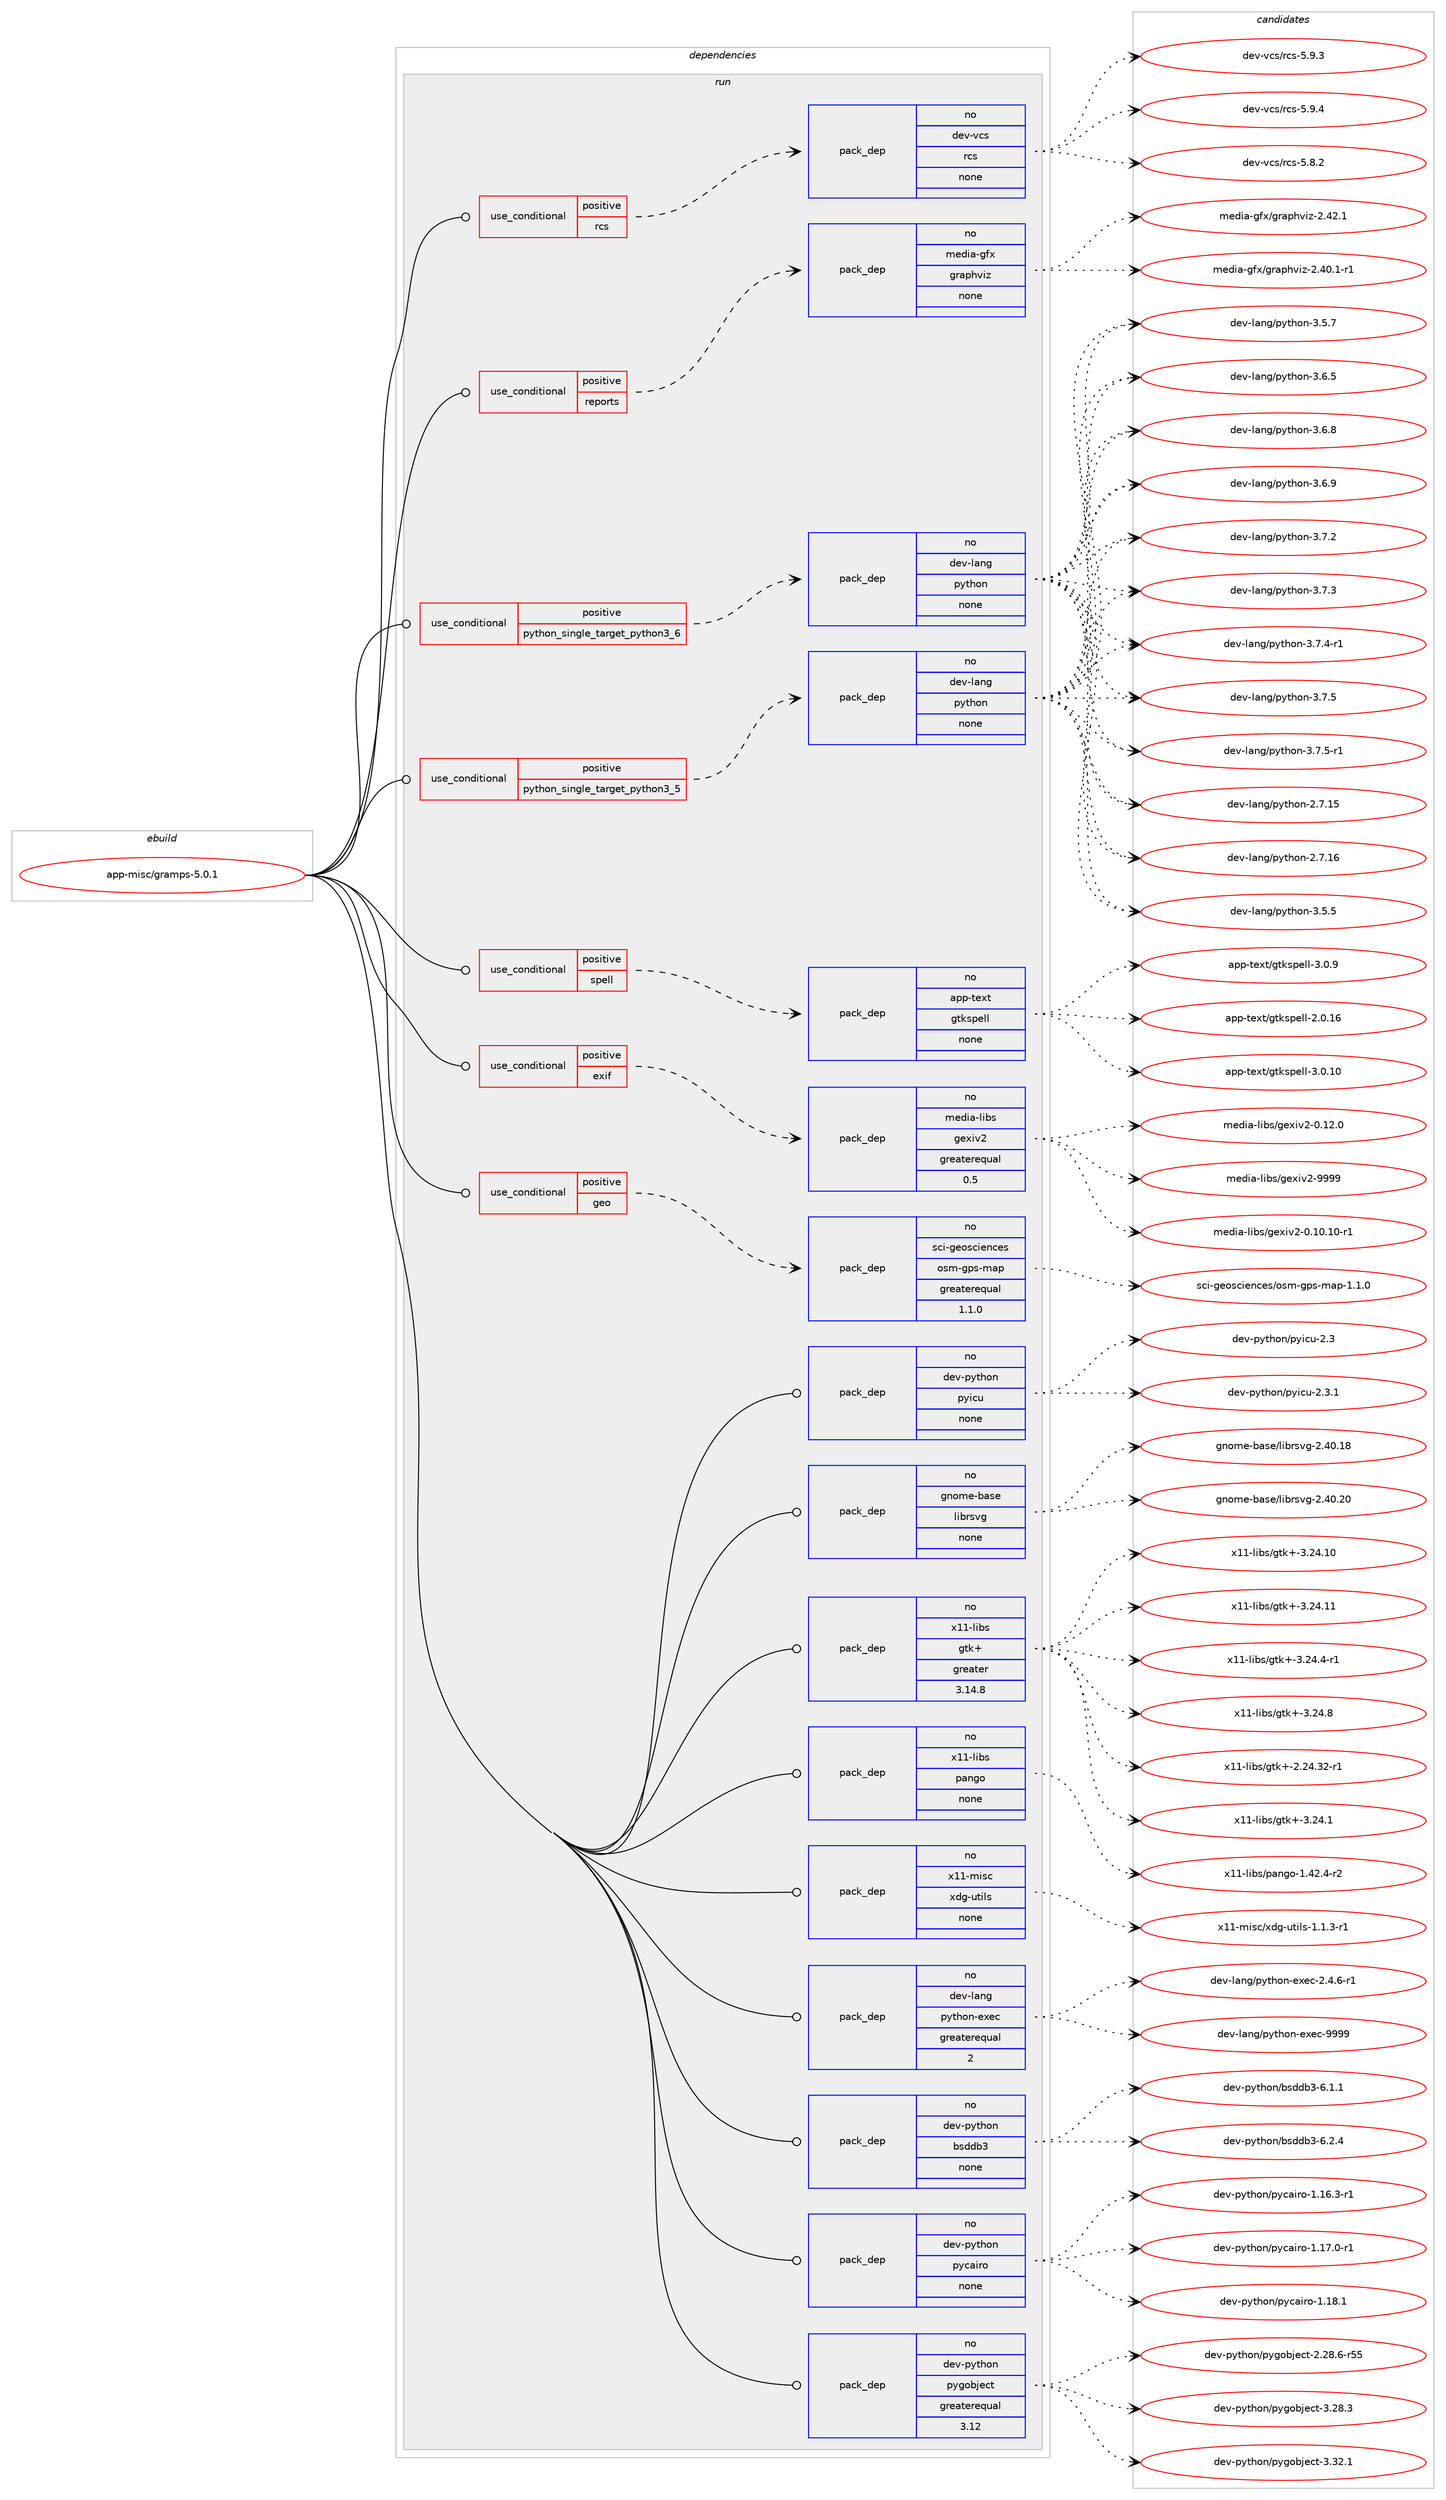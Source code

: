 digraph prolog {

# *************
# Graph options
# *************

newrank=true;
concentrate=true;
compound=true;
graph [rankdir=LR,fontname=Helvetica,fontsize=10,ranksep=1.5];#, ranksep=2.5, nodesep=0.2];
edge  [arrowhead=vee];
node  [fontname=Helvetica,fontsize=10];

# **********
# The ebuild
# **********

subgraph cluster_leftcol {
color=gray;
rank=same;
label=<<i>ebuild</i>>;
id [label="app-misc/gramps-5.0.1", color=red, width=4, href="../app-misc/gramps-5.0.1.svg"];
}

# ****************
# The dependencies
# ****************

subgraph cluster_midcol {
color=gray;
label=<<i>dependencies</i>>;
subgraph cluster_compile {
fillcolor="#eeeeee";
style=filled;
label=<<i>compile</i>>;
}
subgraph cluster_compileandrun {
fillcolor="#eeeeee";
style=filled;
label=<<i>compile and run</i>>;
}
subgraph cluster_run {
fillcolor="#eeeeee";
style=filled;
label=<<i>run</i>>;
subgraph cond119060 {
dependency498668 [label=<<TABLE BORDER="0" CELLBORDER="1" CELLSPACING="0" CELLPADDING="4"><TR><TD ROWSPAN="3" CELLPADDING="10">use_conditional</TD></TR><TR><TD>positive</TD></TR><TR><TD>exif</TD></TR></TABLE>>, shape=none, color=red];
subgraph pack370605 {
dependency498669 [label=<<TABLE BORDER="0" CELLBORDER="1" CELLSPACING="0" CELLPADDING="4" WIDTH="220"><TR><TD ROWSPAN="6" CELLPADDING="30">pack_dep</TD></TR><TR><TD WIDTH="110">no</TD></TR><TR><TD>media-libs</TD></TR><TR><TD>gexiv2</TD></TR><TR><TD>greaterequal</TD></TR><TR><TD>0.5</TD></TR></TABLE>>, shape=none, color=blue];
}
dependency498668:e -> dependency498669:w [weight=20,style="dashed",arrowhead="vee"];
}
id:e -> dependency498668:w [weight=20,style="solid",arrowhead="odot"];
subgraph cond119061 {
dependency498670 [label=<<TABLE BORDER="0" CELLBORDER="1" CELLSPACING="0" CELLPADDING="4"><TR><TD ROWSPAN="3" CELLPADDING="10">use_conditional</TD></TR><TR><TD>positive</TD></TR><TR><TD>geo</TD></TR></TABLE>>, shape=none, color=red];
subgraph pack370606 {
dependency498671 [label=<<TABLE BORDER="0" CELLBORDER="1" CELLSPACING="0" CELLPADDING="4" WIDTH="220"><TR><TD ROWSPAN="6" CELLPADDING="30">pack_dep</TD></TR><TR><TD WIDTH="110">no</TD></TR><TR><TD>sci-geosciences</TD></TR><TR><TD>osm-gps-map</TD></TR><TR><TD>greaterequal</TD></TR><TR><TD>1.1.0</TD></TR></TABLE>>, shape=none, color=blue];
}
dependency498670:e -> dependency498671:w [weight=20,style="dashed",arrowhead="vee"];
}
id:e -> dependency498670:w [weight=20,style="solid",arrowhead="odot"];
subgraph cond119062 {
dependency498672 [label=<<TABLE BORDER="0" CELLBORDER="1" CELLSPACING="0" CELLPADDING="4"><TR><TD ROWSPAN="3" CELLPADDING="10">use_conditional</TD></TR><TR><TD>positive</TD></TR><TR><TD>python_single_target_python3_5</TD></TR></TABLE>>, shape=none, color=red];
subgraph pack370607 {
dependency498673 [label=<<TABLE BORDER="0" CELLBORDER="1" CELLSPACING="0" CELLPADDING="4" WIDTH="220"><TR><TD ROWSPAN="6" CELLPADDING="30">pack_dep</TD></TR><TR><TD WIDTH="110">no</TD></TR><TR><TD>dev-lang</TD></TR><TR><TD>python</TD></TR><TR><TD>none</TD></TR><TR><TD></TD></TR></TABLE>>, shape=none, color=blue];
}
dependency498672:e -> dependency498673:w [weight=20,style="dashed",arrowhead="vee"];
}
id:e -> dependency498672:w [weight=20,style="solid",arrowhead="odot"];
subgraph cond119063 {
dependency498674 [label=<<TABLE BORDER="0" CELLBORDER="1" CELLSPACING="0" CELLPADDING="4"><TR><TD ROWSPAN="3" CELLPADDING="10">use_conditional</TD></TR><TR><TD>positive</TD></TR><TR><TD>python_single_target_python3_6</TD></TR></TABLE>>, shape=none, color=red];
subgraph pack370608 {
dependency498675 [label=<<TABLE BORDER="0" CELLBORDER="1" CELLSPACING="0" CELLPADDING="4" WIDTH="220"><TR><TD ROWSPAN="6" CELLPADDING="30">pack_dep</TD></TR><TR><TD WIDTH="110">no</TD></TR><TR><TD>dev-lang</TD></TR><TR><TD>python</TD></TR><TR><TD>none</TD></TR><TR><TD></TD></TR></TABLE>>, shape=none, color=blue];
}
dependency498674:e -> dependency498675:w [weight=20,style="dashed",arrowhead="vee"];
}
id:e -> dependency498674:w [weight=20,style="solid",arrowhead="odot"];
subgraph cond119064 {
dependency498676 [label=<<TABLE BORDER="0" CELLBORDER="1" CELLSPACING="0" CELLPADDING="4"><TR><TD ROWSPAN="3" CELLPADDING="10">use_conditional</TD></TR><TR><TD>positive</TD></TR><TR><TD>rcs</TD></TR></TABLE>>, shape=none, color=red];
subgraph pack370609 {
dependency498677 [label=<<TABLE BORDER="0" CELLBORDER="1" CELLSPACING="0" CELLPADDING="4" WIDTH="220"><TR><TD ROWSPAN="6" CELLPADDING="30">pack_dep</TD></TR><TR><TD WIDTH="110">no</TD></TR><TR><TD>dev-vcs</TD></TR><TR><TD>rcs</TD></TR><TR><TD>none</TD></TR><TR><TD></TD></TR></TABLE>>, shape=none, color=blue];
}
dependency498676:e -> dependency498677:w [weight=20,style="dashed",arrowhead="vee"];
}
id:e -> dependency498676:w [weight=20,style="solid",arrowhead="odot"];
subgraph cond119065 {
dependency498678 [label=<<TABLE BORDER="0" CELLBORDER="1" CELLSPACING="0" CELLPADDING="4"><TR><TD ROWSPAN="3" CELLPADDING="10">use_conditional</TD></TR><TR><TD>positive</TD></TR><TR><TD>reports</TD></TR></TABLE>>, shape=none, color=red];
subgraph pack370610 {
dependency498679 [label=<<TABLE BORDER="0" CELLBORDER="1" CELLSPACING="0" CELLPADDING="4" WIDTH="220"><TR><TD ROWSPAN="6" CELLPADDING="30">pack_dep</TD></TR><TR><TD WIDTH="110">no</TD></TR><TR><TD>media-gfx</TD></TR><TR><TD>graphviz</TD></TR><TR><TD>none</TD></TR><TR><TD></TD></TR></TABLE>>, shape=none, color=blue];
}
dependency498678:e -> dependency498679:w [weight=20,style="dashed",arrowhead="vee"];
}
id:e -> dependency498678:w [weight=20,style="solid",arrowhead="odot"];
subgraph cond119066 {
dependency498680 [label=<<TABLE BORDER="0" CELLBORDER="1" CELLSPACING="0" CELLPADDING="4"><TR><TD ROWSPAN="3" CELLPADDING="10">use_conditional</TD></TR><TR><TD>positive</TD></TR><TR><TD>spell</TD></TR></TABLE>>, shape=none, color=red];
subgraph pack370611 {
dependency498681 [label=<<TABLE BORDER="0" CELLBORDER="1" CELLSPACING="0" CELLPADDING="4" WIDTH="220"><TR><TD ROWSPAN="6" CELLPADDING="30">pack_dep</TD></TR><TR><TD WIDTH="110">no</TD></TR><TR><TD>app-text</TD></TR><TR><TD>gtkspell</TD></TR><TR><TD>none</TD></TR><TR><TD></TD></TR></TABLE>>, shape=none, color=blue];
}
dependency498680:e -> dependency498681:w [weight=20,style="dashed",arrowhead="vee"];
}
id:e -> dependency498680:w [weight=20,style="solid",arrowhead="odot"];
subgraph pack370612 {
dependency498682 [label=<<TABLE BORDER="0" CELLBORDER="1" CELLSPACING="0" CELLPADDING="4" WIDTH="220"><TR><TD ROWSPAN="6" CELLPADDING="30">pack_dep</TD></TR><TR><TD WIDTH="110">no</TD></TR><TR><TD>dev-lang</TD></TR><TR><TD>python-exec</TD></TR><TR><TD>greaterequal</TD></TR><TR><TD>2</TD></TR></TABLE>>, shape=none, color=blue];
}
id:e -> dependency498682:w [weight=20,style="solid",arrowhead="odot"];
subgraph pack370613 {
dependency498683 [label=<<TABLE BORDER="0" CELLBORDER="1" CELLSPACING="0" CELLPADDING="4" WIDTH="220"><TR><TD ROWSPAN="6" CELLPADDING="30">pack_dep</TD></TR><TR><TD WIDTH="110">no</TD></TR><TR><TD>dev-python</TD></TR><TR><TD>bsddb3</TD></TR><TR><TD>none</TD></TR><TR><TD></TD></TR></TABLE>>, shape=none, color=blue];
}
id:e -> dependency498683:w [weight=20,style="solid",arrowhead="odot"];
subgraph pack370614 {
dependency498684 [label=<<TABLE BORDER="0" CELLBORDER="1" CELLSPACING="0" CELLPADDING="4" WIDTH="220"><TR><TD ROWSPAN="6" CELLPADDING="30">pack_dep</TD></TR><TR><TD WIDTH="110">no</TD></TR><TR><TD>dev-python</TD></TR><TR><TD>pycairo</TD></TR><TR><TD>none</TD></TR><TR><TD></TD></TR></TABLE>>, shape=none, color=blue];
}
id:e -> dependency498684:w [weight=20,style="solid",arrowhead="odot"];
subgraph pack370615 {
dependency498685 [label=<<TABLE BORDER="0" CELLBORDER="1" CELLSPACING="0" CELLPADDING="4" WIDTH="220"><TR><TD ROWSPAN="6" CELLPADDING="30">pack_dep</TD></TR><TR><TD WIDTH="110">no</TD></TR><TR><TD>dev-python</TD></TR><TR><TD>pygobject</TD></TR><TR><TD>greaterequal</TD></TR><TR><TD>3.12</TD></TR></TABLE>>, shape=none, color=blue];
}
id:e -> dependency498685:w [weight=20,style="solid",arrowhead="odot"];
subgraph pack370616 {
dependency498686 [label=<<TABLE BORDER="0" CELLBORDER="1" CELLSPACING="0" CELLPADDING="4" WIDTH="220"><TR><TD ROWSPAN="6" CELLPADDING="30">pack_dep</TD></TR><TR><TD WIDTH="110">no</TD></TR><TR><TD>dev-python</TD></TR><TR><TD>pyicu</TD></TR><TR><TD>none</TD></TR><TR><TD></TD></TR></TABLE>>, shape=none, color=blue];
}
id:e -> dependency498686:w [weight=20,style="solid",arrowhead="odot"];
subgraph pack370617 {
dependency498687 [label=<<TABLE BORDER="0" CELLBORDER="1" CELLSPACING="0" CELLPADDING="4" WIDTH="220"><TR><TD ROWSPAN="6" CELLPADDING="30">pack_dep</TD></TR><TR><TD WIDTH="110">no</TD></TR><TR><TD>gnome-base</TD></TR><TR><TD>librsvg</TD></TR><TR><TD>none</TD></TR><TR><TD></TD></TR></TABLE>>, shape=none, color=blue];
}
id:e -> dependency498687:w [weight=20,style="solid",arrowhead="odot"];
subgraph pack370618 {
dependency498688 [label=<<TABLE BORDER="0" CELLBORDER="1" CELLSPACING="0" CELLPADDING="4" WIDTH="220"><TR><TD ROWSPAN="6" CELLPADDING="30">pack_dep</TD></TR><TR><TD WIDTH="110">no</TD></TR><TR><TD>x11-libs</TD></TR><TR><TD>gtk+</TD></TR><TR><TD>greater</TD></TR><TR><TD>3.14.8</TD></TR></TABLE>>, shape=none, color=blue];
}
id:e -> dependency498688:w [weight=20,style="solid",arrowhead="odot"];
subgraph pack370619 {
dependency498689 [label=<<TABLE BORDER="0" CELLBORDER="1" CELLSPACING="0" CELLPADDING="4" WIDTH="220"><TR><TD ROWSPAN="6" CELLPADDING="30">pack_dep</TD></TR><TR><TD WIDTH="110">no</TD></TR><TR><TD>x11-libs</TD></TR><TR><TD>pango</TD></TR><TR><TD>none</TD></TR><TR><TD></TD></TR></TABLE>>, shape=none, color=blue];
}
id:e -> dependency498689:w [weight=20,style="solid",arrowhead="odot"];
subgraph pack370620 {
dependency498690 [label=<<TABLE BORDER="0" CELLBORDER="1" CELLSPACING="0" CELLPADDING="4" WIDTH="220"><TR><TD ROWSPAN="6" CELLPADDING="30">pack_dep</TD></TR><TR><TD WIDTH="110">no</TD></TR><TR><TD>x11-misc</TD></TR><TR><TD>xdg-utils</TD></TR><TR><TD>none</TD></TR><TR><TD></TD></TR></TABLE>>, shape=none, color=blue];
}
id:e -> dependency498690:w [weight=20,style="solid",arrowhead="odot"];
}
}

# **************
# The candidates
# **************

subgraph cluster_choices {
rank=same;
color=gray;
label=<<i>candidates</i>>;

subgraph choice370605 {
color=black;
nodesep=1;
choice109101100105974510810598115471031011201051185045484649484649484511449 [label="media-libs/gexiv2-0.10.10-r1", color=red, width=4,href="../media-libs/gexiv2-0.10.10-r1.svg"];
choice109101100105974510810598115471031011201051185045484649504648 [label="media-libs/gexiv2-0.12.0", color=red, width=4,href="../media-libs/gexiv2-0.12.0.svg"];
choice10910110010597451081059811547103101120105118504557575757 [label="media-libs/gexiv2-9999", color=red, width=4,href="../media-libs/gexiv2-9999.svg"];
dependency498669:e -> choice109101100105974510810598115471031011201051185045484649484649484511449:w [style=dotted,weight="100"];
dependency498669:e -> choice109101100105974510810598115471031011201051185045484649504648:w [style=dotted,weight="100"];
dependency498669:e -> choice10910110010597451081059811547103101120105118504557575757:w [style=dotted,weight="100"];
}
subgraph choice370606 {
color=black;
nodesep=1;
choice1159910545103101111115991051011109910111547111115109451031121154510997112454946494648 [label="sci-geosciences/osm-gps-map-1.1.0", color=red, width=4,href="../sci-geosciences/osm-gps-map-1.1.0.svg"];
dependency498671:e -> choice1159910545103101111115991051011109910111547111115109451031121154510997112454946494648:w [style=dotted,weight="100"];
}
subgraph choice370607 {
color=black;
nodesep=1;
choice10010111845108971101034711212111610411111045504655464953 [label="dev-lang/python-2.7.15", color=red, width=4,href="../dev-lang/python-2.7.15.svg"];
choice10010111845108971101034711212111610411111045504655464954 [label="dev-lang/python-2.7.16", color=red, width=4,href="../dev-lang/python-2.7.16.svg"];
choice100101118451089711010347112121116104111110455146534653 [label="dev-lang/python-3.5.5", color=red, width=4,href="../dev-lang/python-3.5.5.svg"];
choice100101118451089711010347112121116104111110455146534655 [label="dev-lang/python-3.5.7", color=red, width=4,href="../dev-lang/python-3.5.7.svg"];
choice100101118451089711010347112121116104111110455146544653 [label="dev-lang/python-3.6.5", color=red, width=4,href="../dev-lang/python-3.6.5.svg"];
choice100101118451089711010347112121116104111110455146544656 [label="dev-lang/python-3.6.8", color=red, width=4,href="../dev-lang/python-3.6.8.svg"];
choice100101118451089711010347112121116104111110455146544657 [label="dev-lang/python-3.6.9", color=red, width=4,href="../dev-lang/python-3.6.9.svg"];
choice100101118451089711010347112121116104111110455146554650 [label="dev-lang/python-3.7.2", color=red, width=4,href="../dev-lang/python-3.7.2.svg"];
choice100101118451089711010347112121116104111110455146554651 [label="dev-lang/python-3.7.3", color=red, width=4,href="../dev-lang/python-3.7.3.svg"];
choice1001011184510897110103471121211161041111104551465546524511449 [label="dev-lang/python-3.7.4-r1", color=red, width=4,href="../dev-lang/python-3.7.4-r1.svg"];
choice100101118451089711010347112121116104111110455146554653 [label="dev-lang/python-3.7.5", color=red, width=4,href="../dev-lang/python-3.7.5.svg"];
choice1001011184510897110103471121211161041111104551465546534511449 [label="dev-lang/python-3.7.5-r1", color=red, width=4,href="../dev-lang/python-3.7.5-r1.svg"];
dependency498673:e -> choice10010111845108971101034711212111610411111045504655464953:w [style=dotted,weight="100"];
dependency498673:e -> choice10010111845108971101034711212111610411111045504655464954:w [style=dotted,weight="100"];
dependency498673:e -> choice100101118451089711010347112121116104111110455146534653:w [style=dotted,weight="100"];
dependency498673:e -> choice100101118451089711010347112121116104111110455146534655:w [style=dotted,weight="100"];
dependency498673:e -> choice100101118451089711010347112121116104111110455146544653:w [style=dotted,weight="100"];
dependency498673:e -> choice100101118451089711010347112121116104111110455146544656:w [style=dotted,weight="100"];
dependency498673:e -> choice100101118451089711010347112121116104111110455146544657:w [style=dotted,weight="100"];
dependency498673:e -> choice100101118451089711010347112121116104111110455146554650:w [style=dotted,weight="100"];
dependency498673:e -> choice100101118451089711010347112121116104111110455146554651:w [style=dotted,weight="100"];
dependency498673:e -> choice1001011184510897110103471121211161041111104551465546524511449:w [style=dotted,weight="100"];
dependency498673:e -> choice100101118451089711010347112121116104111110455146554653:w [style=dotted,weight="100"];
dependency498673:e -> choice1001011184510897110103471121211161041111104551465546534511449:w [style=dotted,weight="100"];
}
subgraph choice370608 {
color=black;
nodesep=1;
choice10010111845108971101034711212111610411111045504655464953 [label="dev-lang/python-2.7.15", color=red, width=4,href="../dev-lang/python-2.7.15.svg"];
choice10010111845108971101034711212111610411111045504655464954 [label="dev-lang/python-2.7.16", color=red, width=4,href="../dev-lang/python-2.7.16.svg"];
choice100101118451089711010347112121116104111110455146534653 [label="dev-lang/python-3.5.5", color=red, width=4,href="../dev-lang/python-3.5.5.svg"];
choice100101118451089711010347112121116104111110455146534655 [label="dev-lang/python-3.5.7", color=red, width=4,href="../dev-lang/python-3.5.7.svg"];
choice100101118451089711010347112121116104111110455146544653 [label="dev-lang/python-3.6.5", color=red, width=4,href="../dev-lang/python-3.6.5.svg"];
choice100101118451089711010347112121116104111110455146544656 [label="dev-lang/python-3.6.8", color=red, width=4,href="../dev-lang/python-3.6.8.svg"];
choice100101118451089711010347112121116104111110455146544657 [label="dev-lang/python-3.6.9", color=red, width=4,href="../dev-lang/python-3.6.9.svg"];
choice100101118451089711010347112121116104111110455146554650 [label="dev-lang/python-3.7.2", color=red, width=4,href="../dev-lang/python-3.7.2.svg"];
choice100101118451089711010347112121116104111110455146554651 [label="dev-lang/python-3.7.3", color=red, width=4,href="../dev-lang/python-3.7.3.svg"];
choice1001011184510897110103471121211161041111104551465546524511449 [label="dev-lang/python-3.7.4-r1", color=red, width=4,href="../dev-lang/python-3.7.4-r1.svg"];
choice100101118451089711010347112121116104111110455146554653 [label="dev-lang/python-3.7.5", color=red, width=4,href="../dev-lang/python-3.7.5.svg"];
choice1001011184510897110103471121211161041111104551465546534511449 [label="dev-lang/python-3.7.5-r1", color=red, width=4,href="../dev-lang/python-3.7.5-r1.svg"];
dependency498675:e -> choice10010111845108971101034711212111610411111045504655464953:w [style=dotted,weight="100"];
dependency498675:e -> choice10010111845108971101034711212111610411111045504655464954:w [style=dotted,weight="100"];
dependency498675:e -> choice100101118451089711010347112121116104111110455146534653:w [style=dotted,weight="100"];
dependency498675:e -> choice100101118451089711010347112121116104111110455146534655:w [style=dotted,weight="100"];
dependency498675:e -> choice100101118451089711010347112121116104111110455146544653:w [style=dotted,weight="100"];
dependency498675:e -> choice100101118451089711010347112121116104111110455146544656:w [style=dotted,weight="100"];
dependency498675:e -> choice100101118451089711010347112121116104111110455146544657:w [style=dotted,weight="100"];
dependency498675:e -> choice100101118451089711010347112121116104111110455146554650:w [style=dotted,weight="100"];
dependency498675:e -> choice100101118451089711010347112121116104111110455146554651:w [style=dotted,weight="100"];
dependency498675:e -> choice1001011184510897110103471121211161041111104551465546524511449:w [style=dotted,weight="100"];
dependency498675:e -> choice100101118451089711010347112121116104111110455146554653:w [style=dotted,weight="100"];
dependency498675:e -> choice1001011184510897110103471121211161041111104551465546534511449:w [style=dotted,weight="100"];
}
subgraph choice370609 {
color=black;
nodesep=1;
choice10010111845118991154711499115455346564650 [label="dev-vcs/rcs-5.8.2", color=red, width=4,href="../dev-vcs/rcs-5.8.2.svg"];
choice10010111845118991154711499115455346574651 [label="dev-vcs/rcs-5.9.3", color=red, width=4,href="../dev-vcs/rcs-5.9.3.svg"];
choice10010111845118991154711499115455346574652 [label="dev-vcs/rcs-5.9.4", color=red, width=4,href="../dev-vcs/rcs-5.9.4.svg"];
dependency498677:e -> choice10010111845118991154711499115455346564650:w [style=dotted,weight="100"];
dependency498677:e -> choice10010111845118991154711499115455346574651:w [style=dotted,weight="100"];
dependency498677:e -> choice10010111845118991154711499115455346574652:w [style=dotted,weight="100"];
}
subgraph choice370610 {
color=black;
nodesep=1;
choice10910110010597451031021204710311497112104118105122455046524846494511449 [label="media-gfx/graphviz-2.40.1-r1", color=red, width=4,href="../media-gfx/graphviz-2.40.1-r1.svg"];
choice1091011001059745103102120471031149711210411810512245504652504649 [label="media-gfx/graphviz-2.42.1", color=red, width=4,href="../media-gfx/graphviz-2.42.1.svg"];
dependency498679:e -> choice10910110010597451031021204710311497112104118105122455046524846494511449:w [style=dotted,weight="100"];
dependency498679:e -> choice1091011001059745103102120471031149711210411810512245504652504649:w [style=dotted,weight="100"];
}
subgraph choice370611 {
color=black;
nodesep=1;
choice97112112451161011201164710311610711511210110810845504648464954 [label="app-text/gtkspell-2.0.16", color=red, width=4,href="../app-text/gtkspell-2.0.16.svg"];
choice97112112451161011201164710311610711511210110810845514648464948 [label="app-text/gtkspell-3.0.10", color=red, width=4,href="../app-text/gtkspell-3.0.10.svg"];
choice971121124511610112011647103116107115112101108108455146484657 [label="app-text/gtkspell-3.0.9", color=red, width=4,href="../app-text/gtkspell-3.0.9.svg"];
dependency498681:e -> choice97112112451161011201164710311610711511210110810845504648464954:w [style=dotted,weight="100"];
dependency498681:e -> choice97112112451161011201164710311610711511210110810845514648464948:w [style=dotted,weight="100"];
dependency498681:e -> choice971121124511610112011647103116107115112101108108455146484657:w [style=dotted,weight="100"];
}
subgraph choice370612 {
color=black;
nodesep=1;
choice10010111845108971101034711212111610411111045101120101994550465246544511449 [label="dev-lang/python-exec-2.4.6-r1", color=red, width=4,href="../dev-lang/python-exec-2.4.6-r1.svg"];
choice10010111845108971101034711212111610411111045101120101994557575757 [label="dev-lang/python-exec-9999", color=red, width=4,href="../dev-lang/python-exec-9999.svg"];
dependency498682:e -> choice10010111845108971101034711212111610411111045101120101994550465246544511449:w [style=dotted,weight="100"];
dependency498682:e -> choice10010111845108971101034711212111610411111045101120101994557575757:w [style=dotted,weight="100"];
}
subgraph choice370613 {
color=black;
nodesep=1;
choice1001011184511212111610411111047981151001009851455446494649 [label="dev-python/bsddb3-6.1.1", color=red, width=4,href="../dev-python/bsddb3-6.1.1.svg"];
choice1001011184511212111610411111047981151001009851455446504652 [label="dev-python/bsddb3-6.2.4", color=red, width=4,href="../dev-python/bsddb3-6.2.4.svg"];
dependency498683:e -> choice1001011184511212111610411111047981151001009851455446494649:w [style=dotted,weight="100"];
dependency498683:e -> choice1001011184511212111610411111047981151001009851455446504652:w [style=dotted,weight="100"];
}
subgraph choice370614 {
color=black;
nodesep=1;
choice10010111845112121116104111110471121219997105114111454946495446514511449 [label="dev-python/pycairo-1.16.3-r1", color=red, width=4,href="../dev-python/pycairo-1.16.3-r1.svg"];
choice10010111845112121116104111110471121219997105114111454946495546484511449 [label="dev-python/pycairo-1.17.0-r1", color=red, width=4,href="../dev-python/pycairo-1.17.0-r1.svg"];
choice1001011184511212111610411111047112121999710511411145494649564649 [label="dev-python/pycairo-1.18.1", color=red, width=4,href="../dev-python/pycairo-1.18.1.svg"];
dependency498684:e -> choice10010111845112121116104111110471121219997105114111454946495446514511449:w [style=dotted,weight="100"];
dependency498684:e -> choice10010111845112121116104111110471121219997105114111454946495546484511449:w [style=dotted,weight="100"];
dependency498684:e -> choice1001011184511212111610411111047112121999710511411145494649564649:w [style=dotted,weight="100"];
}
subgraph choice370615 {
color=black;
nodesep=1;
choice1001011184511212111610411111047112121103111981061019911645504650564654451145353 [label="dev-python/pygobject-2.28.6-r55", color=red, width=4,href="../dev-python/pygobject-2.28.6-r55.svg"];
choice1001011184511212111610411111047112121103111981061019911645514650564651 [label="dev-python/pygobject-3.28.3", color=red, width=4,href="../dev-python/pygobject-3.28.3.svg"];
choice1001011184511212111610411111047112121103111981061019911645514651504649 [label="dev-python/pygobject-3.32.1", color=red, width=4,href="../dev-python/pygobject-3.32.1.svg"];
dependency498685:e -> choice1001011184511212111610411111047112121103111981061019911645504650564654451145353:w [style=dotted,weight="100"];
dependency498685:e -> choice1001011184511212111610411111047112121103111981061019911645514650564651:w [style=dotted,weight="100"];
dependency498685:e -> choice1001011184511212111610411111047112121103111981061019911645514651504649:w [style=dotted,weight="100"];
}
subgraph choice370616 {
color=black;
nodesep=1;
choice10010111845112121116104111110471121211059911745504651 [label="dev-python/pyicu-2.3", color=red, width=4,href="../dev-python/pyicu-2.3.svg"];
choice100101118451121211161041111104711212110599117455046514649 [label="dev-python/pyicu-2.3.1", color=red, width=4,href="../dev-python/pyicu-2.3.1.svg"];
dependency498686:e -> choice10010111845112121116104111110471121211059911745504651:w [style=dotted,weight="100"];
dependency498686:e -> choice100101118451121211161041111104711212110599117455046514649:w [style=dotted,weight="100"];
}
subgraph choice370617 {
color=black;
nodesep=1;
choice10311011110910145989711510147108105981141151181034550465248464956 [label="gnome-base/librsvg-2.40.18", color=red, width=4,href="../gnome-base/librsvg-2.40.18.svg"];
choice10311011110910145989711510147108105981141151181034550465248465048 [label="gnome-base/librsvg-2.40.20", color=red, width=4,href="../gnome-base/librsvg-2.40.20.svg"];
dependency498687:e -> choice10311011110910145989711510147108105981141151181034550465248464956:w [style=dotted,weight="100"];
dependency498687:e -> choice10311011110910145989711510147108105981141151181034550465248465048:w [style=dotted,weight="100"];
}
subgraph choice370618 {
color=black;
nodesep=1;
choice12049494510810598115471031161074345504650524651504511449 [label="x11-libs/gtk+-2.24.32-r1", color=red, width=4,href="../x11-libs/gtk+-2.24.32-r1.svg"];
choice12049494510810598115471031161074345514650524649 [label="x11-libs/gtk+-3.24.1", color=red, width=4,href="../x11-libs/gtk+-3.24.1.svg"];
choice1204949451081059811547103116107434551465052464948 [label="x11-libs/gtk+-3.24.10", color=red, width=4,href="../x11-libs/gtk+-3.24.10.svg"];
choice1204949451081059811547103116107434551465052464949 [label="x11-libs/gtk+-3.24.11", color=red, width=4,href="../x11-libs/gtk+-3.24.11.svg"];
choice120494945108105981154710311610743455146505246524511449 [label="x11-libs/gtk+-3.24.4-r1", color=red, width=4,href="../x11-libs/gtk+-3.24.4-r1.svg"];
choice12049494510810598115471031161074345514650524656 [label="x11-libs/gtk+-3.24.8", color=red, width=4,href="../x11-libs/gtk+-3.24.8.svg"];
dependency498688:e -> choice12049494510810598115471031161074345504650524651504511449:w [style=dotted,weight="100"];
dependency498688:e -> choice12049494510810598115471031161074345514650524649:w [style=dotted,weight="100"];
dependency498688:e -> choice1204949451081059811547103116107434551465052464948:w [style=dotted,weight="100"];
dependency498688:e -> choice1204949451081059811547103116107434551465052464949:w [style=dotted,weight="100"];
dependency498688:e -> choice120494945108105981154710311610743455146505246524511449:w [style=dotted,weight="100"];
dependency498688:e -> choice12049494510810598115471031161074345514650524656:w [style=dotted,weight="100"];
}
subgraph choice370619 {
color=black;
nodesep=1;
choice120494945108105981154711297110103111454946525046524511450 [label="x11-libs/pango-1.42.4-r2", color=red, width=4,href="../x11-libs/pango-1.42.4-r2.svg"];
dependency498689:e -> choice120494945108105981154711297110103111454946525046524511450:w [style=dotted,weight="100"];
}
subgraph choice370620 {
color=black;
nodesep=1;
choice1204949451091051159947120100103451171161051081154549464946514511449 [label="x11-misc/xdg-utils-1.1.3-r1", color=red, width=4,href="../x11-misc/xdg-utils-1.1.3-r1.svg"];
dependency498690:e -> choice1204949451091051159947120100103451171161051081154549464946514511449:w [style=dotted,weight="100"];
}
}

}
